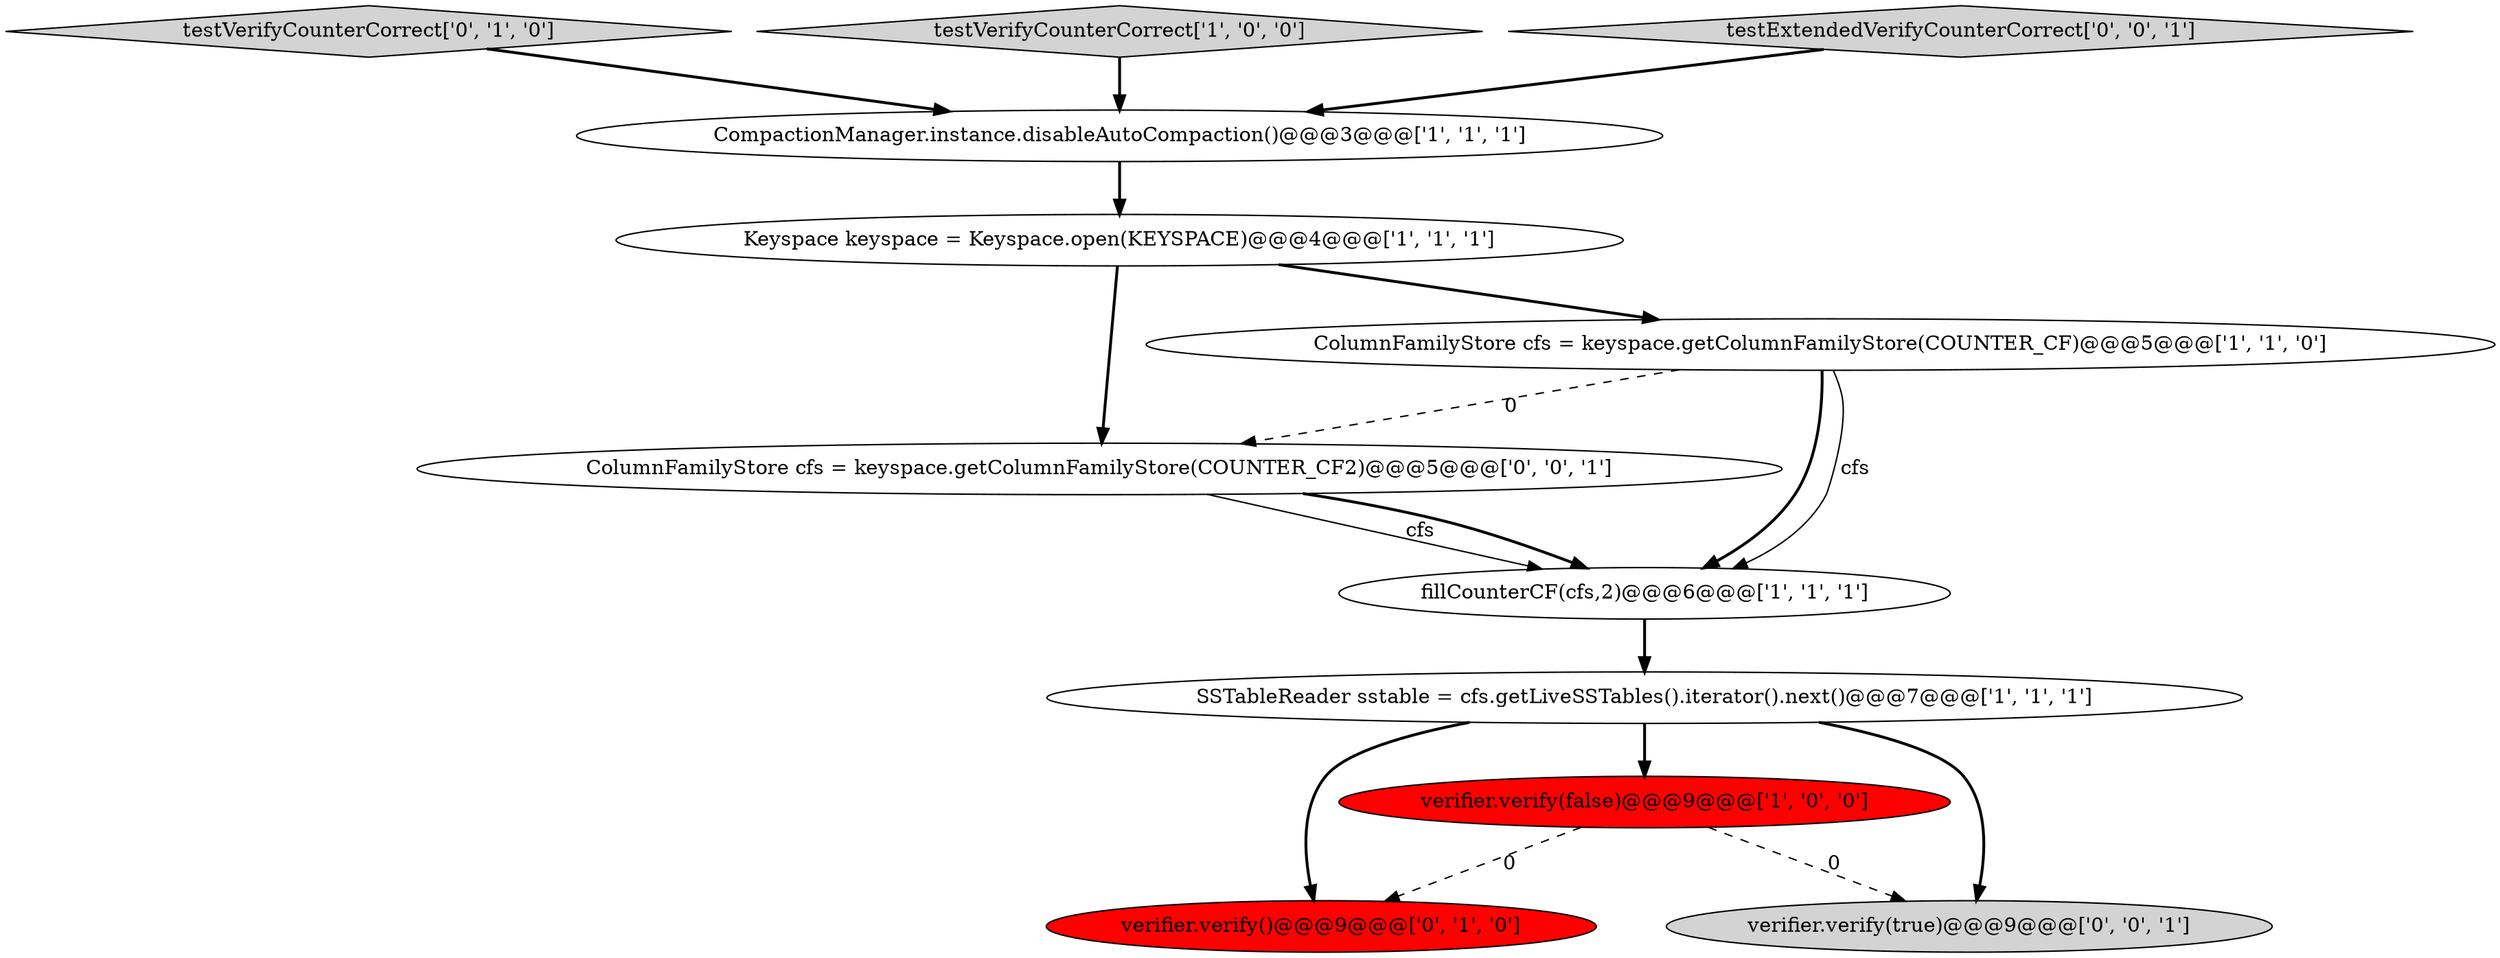 digraph {
10 [style = filled, label = "ColumnFamilyStore cfs = keyspace.getColumnFamilyStore(COUNTER_CF2)@@@5@@@['0', '0', '1']", fillcolor = white, shape = ellipse image = "AAA0AAABBB3BBB"];
0 [style = filled, label = "ColumnFamilyStore cfs = keyspace.getColumnFamilyStore(COUNTER_CF)@@@5@@@['1', '1', '0']", fillcolor = white, shape = ellipse image = "AAA0AAABBB1BBB"];
7 [style = filled, label = "testVerifyCounterCorrect['0', '1', '0']", fillcolor = lightgray, shape = diamond image = "AAA0AAABBB2BBB"];
3 [style = filled, label = "testVerifyCounterCorrect['1', '0', '0']", fillcolor = lightgray, shape = diamond image = "AAA0AAABBB1BBB"];
6 [style = filled, label = "fillCounterCF(cfs,2)@@@6@@@['1', '1', '1']", fillcolor = white, shape = ellipse image = "AAA0AAABBB1BBB"];
8 [style = filled, label = "verifier.verify()@@@9@@@['0', '1', '0']", fillcolor = red, shape = ellipse image = "AAA1AAABBB2BBB"];
4 [style = filled, label = "Keyspace keyspace = Keyspace.open(KEYSPACE)@@@4@@@['1', '1', '1']", fillcolor = white, shape = ellipse image = "AAA0AAABBB1BBB"];
1 [style = filled, label = "verifier.verify(false)@@@9@@@['1', '0', '0']", fillcolor = red, shape = ellipse image = "AAA1AAABBB1BBB"];
11 [style = filled, label = "testExtendedVerifyCounterCorrect['0', '0', '1']", fillcolor = lightgray, shape = diamond image = "AAA0AAABBB3BBB"];
9 [style = filled, label = "verifier.verify(true)@@@9@@@['0', '0', '1']", fillcolor = lightgray, shape = ellipse image = "AAA0AAABBB3BBB"];
5 [style = filled, label = "SSTableReader sstable = cfs.getLiveSSTables().iterator().next()@@@7@@@['1', '1', '1']", fillcolor = white, shape = ellipse image = "AAA0AAABBB1BBB"];
2 [style = filled, label = "CompactionManager.instance.disableAutoCompaction()@@@3@@@['1', '1', '1']", fillcolor = white, shape = ellipse image = "AAA0AAABBB1BBB"];
4->10 [style = bold, label=""];
5->1 [style = bold, label=""];
6->5 [style = bold, label=""];
5->8 [style = bold, label=""];
1->8 [style = dashed, label="0"];
1->9 [style = dashed, label="0"];
3->2 [style = bold, label=""];
5->9 [style = bold, label=""];
10->6 [style = solid, label="cfs"];
0->10 [style = dashed, label="0"];
2->4 [style = bold, label=""];
0->6 [style = bold, label=""];
7->2 [style = bold, label=""];
10->6 [style = bold, label=""];
11->2 [style = bold, label=""];
0->6 [style = solid, label="cfs"];
4->0 [style = bold, label=""];
}
